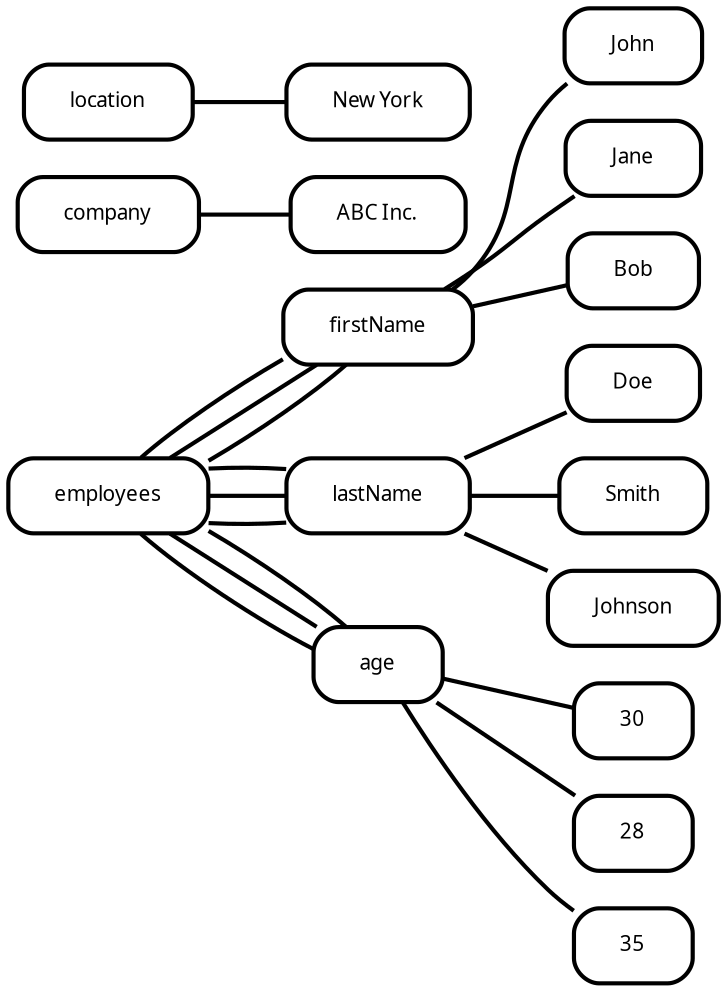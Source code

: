 digraph  {
rankdir=LR;
employees [fillcolor="#fafafa", fontname="Fira Mono", fontsize=10, label=employees, margin="0.3,0.1", penwidth="2.0", shape=box, style=rounded];
firstName [fillcolor="#fafafa", fontname="Fira Mono", fontsize=10, label=firstName, margin="0.3,0.1", penwidth="2.0", shape=box, style=rounded];
John [fillcolor="#fafafa", fontname="Fira Mono", fontsize=10, label=John, margin="0.3,0.1", penwidth="2.0", shape=box, style=rounded];
lastName [fillcolor="#fafafa", fontname="Fira Mono", fontsize=10, label=lastName, margin="0.3,0.1", penwidth="2.0", shape=box, style=rounded];
Doe [fillcolor="#fafafa", fontname="Fira Mono", fontsize=10, label=Doe, margin="0.3,0.1", penwidth="2.0", shape=box, style=rounded];
age [fillcolor="#fafafa", fontname="Fira Mono", fontsize=10, label=age, margin="0.3,0.1", penwidth="2.0", shape=box, style=rounded];
30 [fillcolor="#fafafa", fontname="Fira Mono", fontsize=10, label=30, margin="0.3,0.1", penwidth="2.0", shape=box, style=rounded];
Jane [fillcolor="#fafafa", fontname="Fira Mono", fontsize=10, label=Jane, margin="0.3,0.1", penwidth="2.0", shape=box, style=rounded];
Smith [fillcolor="#fafafa", fontname="Fira Mono", fontsize=10, label=Smith, margin="0.3,0.1", penwidth="2.0", shape=box, style=rounded];
28 [fillcolor="#fafafa", fontname="Fira Mono", fontsize=10, label=28, margin="0.3,0.1", penwidth="2.0", shape=box, style=rounded];
Bob [fillcolor="#fafafa", fontname="Fira Mono", fontsize=10, label=Bob, margin="0.3,0.1", penwidth="2.0", shape=box, style=rounded];
Johnson [fillcolor="#fafafa", fontname="Fira Mono", fontsize=10, label=Johnson, margin="0.3,0.1", penwidth="2.0", shape=box, style=rounded];
35 [fillcolor="#fafafa", fontname="Fira Mono", fontsize=10, label=35, margin="0.3,0.1", penwidth="2.0", shape=box, style=rounded];
company [fillcolor="#fafafa", fontname="Fira Mono", fontsize=10, label=company, margin="0.3,0.1", penwidth="2.0", shape=box, style=rounded];
"ABC Inc." [fillcolor="#fafafa", fontname="Fira Mono", fontsize=10, label="ABC Inc.", margin="0.3,0.1", penwidth="2.0", shape=box, style=rounded];
location [fillcolor="#fafafa", fontname="Fira Mono", fontsize=10, label=location, margin="0.3,0.1", penwidth="2.0", shape=box, style=rounded];
"New York" [fillcolor="#fafafa", fontname="Fira Mono", fontsize=10, label="New York", margin="0.3,0.1", penwidth="2.0", shape=box, style=rounded];
employees -> firstName  [arrowhead=none, key=0, penwidth="2.0"];
employees -> firstName  [arrowhead=none, key=1, penwidth="2.0"];
employees -> firstName  [arrowhead=none, key=2, penwidth="2.0"];
employees -> lastName  [arrowhead=none, key=0, penwidth="2.0"];
employees -> lastName  [arrowhead=none, key=1, penwidth="2.0"];
employees -> lastName  [arrowhead=none, key=2, penwidth="2.0"];
employees -> age  [arrowhead=none, key=0, penwidth="2.0"];
employees -> age  [arrowhead=none, key=1, penwidth="2.0"];
employees -> age  [arrowhead=none, key=2, penwidth="2.0"];
firstName -> John  [arrowhead=none, key=0, penwidth="2.0"];
firstName -> Jane  [arrowhead=none, key=0, penwidth="2.0"];
firstName -> Bob  [arrowhead=none, key=0, penwidth="2.0"];
lastName -> Doe  [arrowhead=none, key=0, penwidth="2.0"];
lastName -> Smith  [arrowhead=none, key=0, penwidth="2.0"];
lastName -> Johnson  [arrowhead=none, key=0, penwidth="2.0"];
age -> 30  [arrowhead=none, key=0, penwidth="2.0"];
age -> 28  [arrowhead=none, key=0, penwidth="2.0"];
age -> 35  [arrowhead=none, key=0, penwidth="2.0"];
company -> "ABC Inc."  [arrowhead=none, key=0, penwidth="2.0"];
location -> "New York"  [arrowhead=none, key=0, penwidth="2.0"];
}
